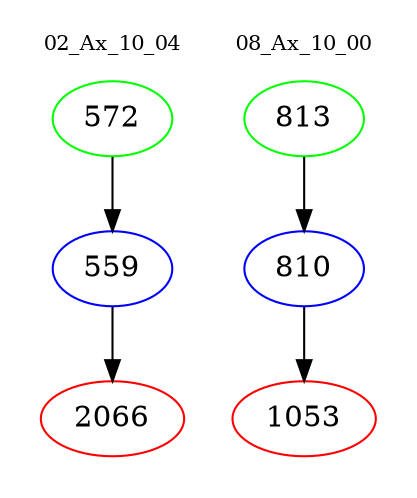 digraph{
subgraph cluster_0 {
color = white
label = "02_Ax_10_04";
fontsize=10;
T0_572 [label="572", color="green"]
T0_572 -> T0_559 [color="black"]
T0_559 [label="559", color="blue"]
T0_559 -> T0_2066 [color="black"]
T0_2066 [label="2066", color="red"]
}
subgraph cluster_1 {
color = white
label = "08_Ax_10_00";
fontsize=10;
T1_813 [label="813", color="green"]
T1_813 -> T1_810 [color="black"]
T1_810 [label="810", color="blue"]
T1_810 -> T1_1053 [color="black"]
T1_1053 [label="1053", color="red"]
}
}

